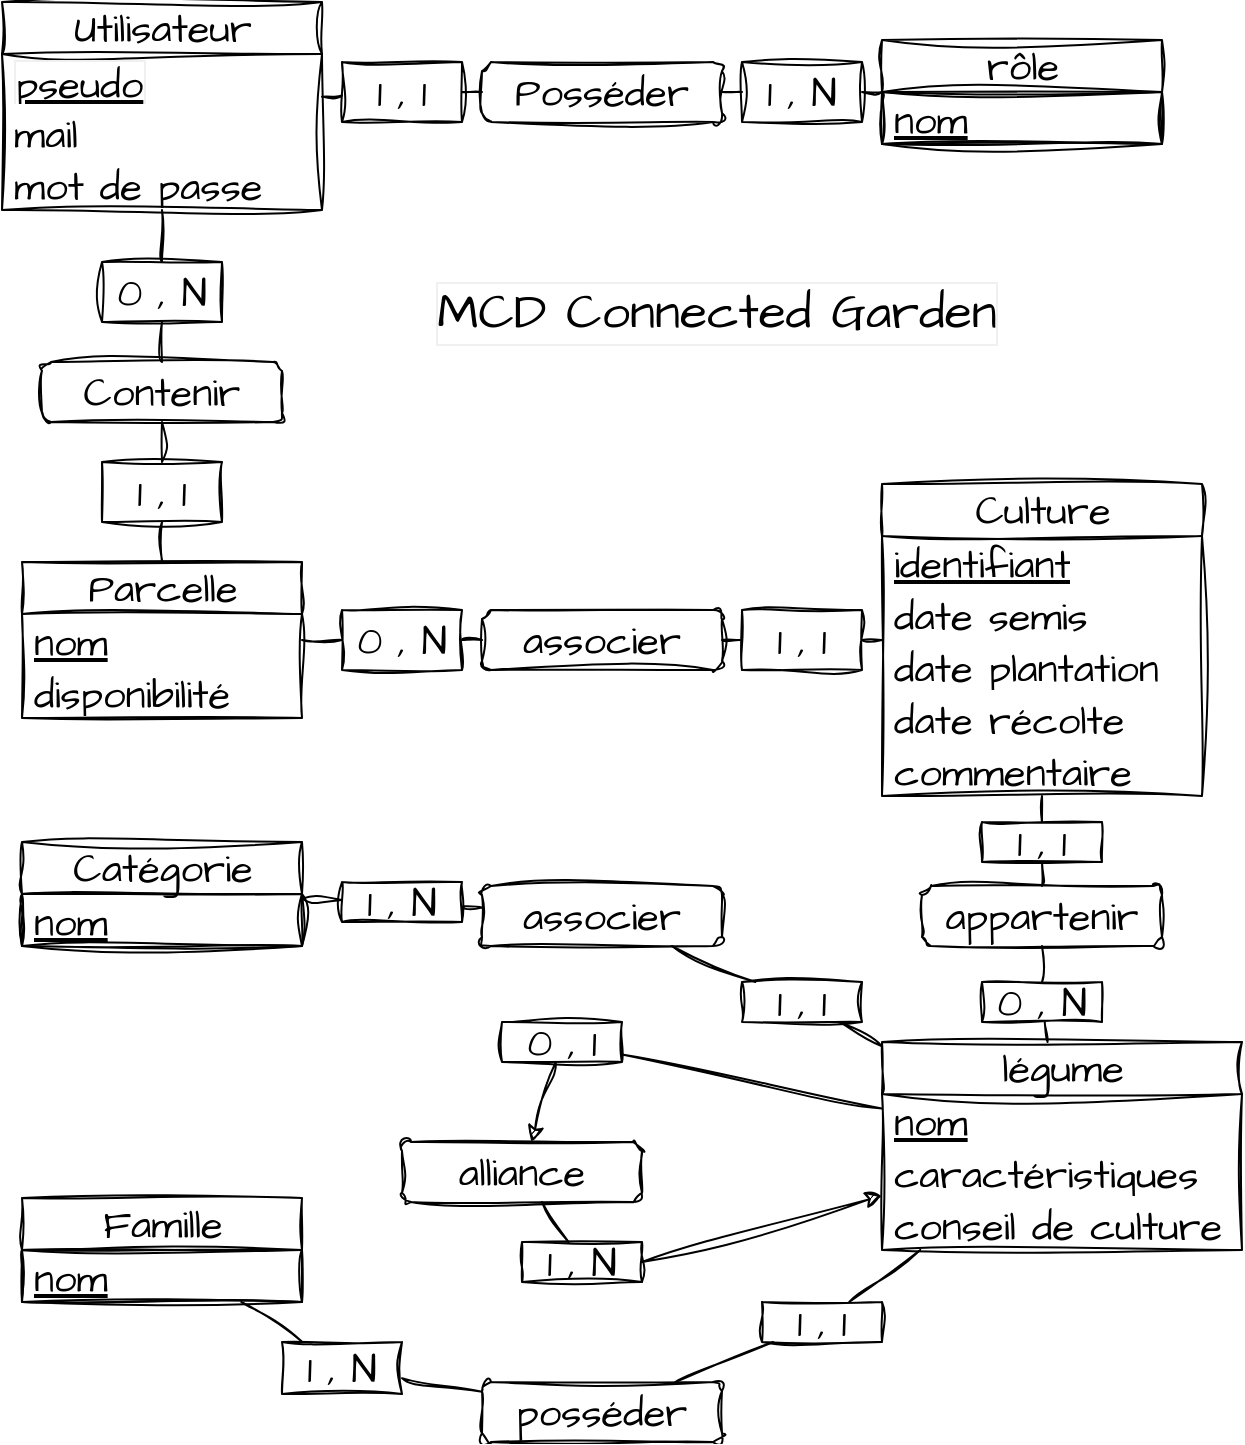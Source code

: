 <mxfile>
    <diagram id="xANOIl3aR0EAdP91JXvN" name="Page-1">
        <mxGraphModel dx="795" dy="272" grid="1" gridSize="10" guides="1" tooltips="1" connect="1" arrows="1" fold="1" page="1" pageScale="1" pageWidth="1169" pageHeight="827" background="#ffffff" math="0" shadow="0">
            <root>
                <mxCell id="0"/>
                <mxCell id="1" parent="0"/>
                <mxCell id="2" value="rôle" style="swimlane;fontStyle=0;childLayout=stackLayout;horizontal=1;startSize=26;fillColor=none;horizontalStack=0;resizeParent=1;resizeParentMax=0;resizeLast=0;collapsible=1;marginBottom=0;html=1;sketch=1;hachureGap=4;jiggle=2;curveFitting=1;fontFamily=Architects Daughter;fontSource=https%3A%2F%2Ffonts.googleapis.com%2Fcss%3Ffamily%3DArchitects%2BDaughter;fontSize=20;strokeColor=#000000;fontColor=#000000;" parent="1" vertex="1">
                    <mxGeometry x="480" y="59" width="140" height="52" as="geometry"/>
                </mxCell>
                <mxCell id="3" value="nom" style="text;strokeColor=#000000;fillColor=none;align=left;verticalAlign=middle;spacingLeft=4;spacingRight=4;overflow=hidden;rotatable=0;points=[[0,0.5],[1,0.5]];portConstraint=eastwest;whiteSpace=wrap;html=1;sketch=1;hachureGap=4;jiggle=2;curveFitting=1;fontFamily=Architects Daughter;fontSource=https%3A%2F%2Ffonts.googleapis.com%2Fcss%3Ffamily%3DArchitects%2BDaughter;fontSize=20;fontStyle=4;fontColor=#000000;" parent="2" vertex="1">
                    <mxGeometry y="26" width="140" height="26" as="geometry"/>
                </mxCell>
                <mxCell id="6" value="Utilisateur" style="swimlane;fontStyle=0;childLayout=stackLayout;horizontal=1;startSize=26;fillColor=none;horizontalStack=0;resizeParent=1;resizeParentMax=0;resizeLast=0;collapsible=1;marginBottom=0;html=1;sketch=1;hachureGap=4;jiggle=2;curveFitting=1;fontFamily=Architects Daughter;fontSource=https%3A%2F%2Ffonts.googleapis.com%2Fcss%3Ffamily%3DArchitects%2BDaughter;fontSize=20;strokeColor=#000000;fontColor=#000000;" parent="1" vertex="1">
                    <mxGeometry x="40" y="40" width="160" height="104" as="geometry"/>
                </mxCell>
                <mxCell id="7" value="pseudo" style="text;strokeColor=none;fillColor=none;align=left;verticalAlign=middle;spacingLeft=4;spacingRight=4;overflow=hidden;rotatable=0;points=[[0,0.5],[1,0.5]];portConstraint=eastwest;whiteSpace=wrap;html=1;sketch=1;hachureGap=4;jiggle=2;curveFitting=1;fontFamily=Architects Daughter;fontSource=https%3A%2F%2Ffonts.googleapis.com%2Fcss%3Ffamily%3DArchitects%2BDaughter;fontSize=20;fontStyle=4;fontColor=#000000;labelBorderColor=#F0F0F0;" parent="6" vertex="1">
                    <mxGeometry y="26" width="160" height="26" as="geometry"/>
                </mxCell>
                <mxCell id="8" value="mail" style="text;strokeColor=none;fillColor=none;align=left;verticalAlign=middle;spacingLeft=4;spacingRight=4;overflow=hidden;rotatable=0;points=[[0,0.5],[1,0.5]];portConstraint=eastwest;whiteSpace=wrap;html=1;sketch=1;hachureGap=4;jiggle=2;curveFitting=1;fontFamily=Architects Daughter;fontSource=https%3A%2F%2Ffonts.googleapis.com%2Fcss%3Ffamily%3DArchitects%2BDaughter;fontSize=20;fontStyle=0;fontColor=#000000;" parent="6" vertex="1">
                    <mxGeometry y="52" width="160" height="26" as="geometry"/>
                </mxCell>
                <mxCell id="9" value="mot de passe" style="text;strokeColor=none;fillColor=none;align=left;verticalAlign=middle;spacingLeft=4;spacingRight=4;overflow=hidden;rotatable=0;points=[[0,0.5],[1,0.5]];portConstraint=eastwest;whiteSpace=wrap;html=1;sketch=1;hachureGap=4;jiggle=2;curveFitting=1;fontFamily=Architects Daughter;fontSource=https%3A%2F%2Ffonts.googleapis.com%2Fcss%3Ffamily%3DArchitects%2BDaughter;fontSize=20;fontStyle=0;fontColor=#000000;" parent="6" vertex="1">
                    <mxGeometry y="78" width="160" height="26" as="geometry"/>
                </mxCell>
                <mxCell id="11" value="" style="endArrow=none;html=1;sketch=1;hachureGap=4;jiggle=2;curveFitting=1;fontFamily=Architects Daughter;fontSource=https%3A%2F%2Ffonts.googleapis.com%2Fcss%3Ffamily%3DArchitects%2BDaughter;fontSize=16;startArrow=none;strokeColor=#000000;fontColor=#000000;" parent="1" source="65" target="6" edge="1">
                    <mxGeometry width="50" height="50" relative="1" as="geometry">
                        <mxPoint x="490" y="270" as="sourcePoint"/>
                        <mxPoint x="540" y="220" as="targetPoint"/>
                    </mxGeometry>
                </mxCell>
                <mxCell id="13" value="" style="endArrow=none;html=1;sketch=1;hachureGap=4;jiggle=2;curveFitting=1;fontFamily=Architects Daughter;fontSource=https%3A%2F%2Ffonts.googleapis.com%2Fcss%3Ffamily%3DArchitects%2BDaughter;fontSize=16;startArrow=none;strokeColor=#000000;fontColor=#000000;" parent="1" source="63" target="12" edge="1">
                    <mxGeometry width="50" height="50" relative="1" as="geometry">
                        <mxPoint x="180" y="72.276" as="sourcePoint"/>
                        <mxPoint x="330" y="85.724" as="targetPoint"/>
                    </mxGeometry>
                </mxCell>
                <mxCell id="12" value="Posséder" style="rounded=1;whiteSpace=wrap;html=1;sketch=1;hachureGap=4;jiggle=2;curveFitting=1;fontFamily=Architects Daughter;fontSource=https%3A%2F%2Ffonts.googleapis.com%2Fcss%3Ffamily%3DArchitects%2BDaughter;fontSize=20;fillColor=none;strokeColor=#000000;fontColor=#000000;" parent="1" vertex="1">
                    <mxGeometry x="280" y="70" width="120" height="30" as="geometry"/>
                </mxCell>
                <mxCell id="14" value="Parcelle" style="swimlane;fontStyle=0;childLayout=stackLayout;horizontal=1;startSize=26;fillColor=none;horizontalStack=0;resizeParent=1;resizeParentMax=0;resizeLast=0;collapsible=1;marginBottom=0;html=1;sketch=1;hachureGap=4;jiggle=2;curveFitting=1;fontFamily=Architects Daughter;fontSource=https%3A%2F%2Ffonts.googleapis.com%2Fcss%3Ffamily%3DArchitects%2BDaughter;fontSize=20;strokeColor=#000000;fontColor=#000000;" parent="1" vertex="1">
                    <mxGeometry x="50" y="320" width="140" height="78" as="geometry"/>
                </mxCell>
                <mxCell id="15" value="nom" style="text;strokeColor=none;fillColor=none;align=left;verticalAlign=middle;spacingLeft=4;spacingRight=4;overflow=hidden;rotatable=0;points=[[0,0.5],[1,0.5]];portConstraint=eastwest;whiteSpace=wrap;html=1;sketch=1;hachureGap=4;jiggle=2;curveFitting=1;fontFamily=Architects Daughter;fontSource=https%3A%2F%2Ffonts.googleapis.com%2Fcss%3Ffamily%3DArchitects%2BDaughter;fontSize=20;fontStyle=4;fontColor=#000000;" parent="14" vertex="1">
                    <mxGeometry y="26" width="140" height="26" as="geometry"/>
                </mxCell>
                <mxCell id="16" value="disponibilité" style="text;strokeColor=none;fillColor=none;align=left;verticalAlign=middle;spacingLeft=4;spacingRight=4;overflow=hidden;rotatable=0;points=[[0,0.5],[1,0.5]];portConstraint=eastwest;whiteSpace=wrap;html=1;sketch=1;hachureGap=4;jiggle=2;curveFitting=1;fontFamily=Architects Daughter;fontSource=https%3A%2F%2Ffonts.googleapis.com%2Fcss%3Ffamily%3DArchitects%2BDaughter;fontSize=20;fontStyle=0;fontColor=#000000;" parent="14" vertex="1">
                    <mxGeometry y="52" width="140" height="26" as="geometry"/>
                </mxCell>
                <mxCell id="19" value="" style="endArrow=none;html=1;sketch=1;hachureGap=4;jiggle=2;curveFitting=1;fontFamily=Architects Daughter;fontSource=https%3A%2F%2Ffonts.googleapis.com%2Fcss%3Ffamily%3DArchitects%2BDaughter;fontSize=16;startArrow=none;strokeColor=#000000;fontColor=#000000;" parent="1" source="67" target="6" edge="1">
                    <mxGeometry width="50" height="50" relative="1" as="geometry">
                        <mxPoint x="250" y="77.895" as="sourcePoint"/>
                        <mxPoint x="190" y="79.789" as="targetPoint"/>
                    </mxGeometry>
                </mxCell>
                <mxCell id="20" value="" style="endArrow=none;html=1;sketch=1;hachureGap=4;jiggle=2;curveFitting=1;fontFamily=Architects Daughter;fontSource=https%3A%2F%2Ffonts.googleapis.com%2Fcss%3Ffamily%3DArchitects%2BDaughter;fontSize=16;startArrow=none;strokeColor=#000000;fontColor=#000000;" parent="1" source="69" target="18" edge="1">
                    <mxGeometry width="50" height="50" relative="1" as="geometry">
                        <mxPoint x="110" y="270" as="sourcePoint"/>
                        <mxPoint x="110" y="124" as="targetPoint"/>
                    </mxGeometry>
                </mxCell>
                <mxCell id="18" value="Contenir" style="rounded=1;whiteSpace=wrap;html=1;sketch=1;hachureGap=4;jiggle=2;curveFitting=1;fontFamily=Architects Daughter;fontSource=https%3A%2F%2Ffonts.googleapis.com%2Fcss%3Ffamily%3DArchitects%2BDaughter;fontSize=20;fillColor=none;strokeColor=#000000;fontColor=#000000;" parent="1" vertex="1">
                    <mxGeometry x="60" y="220" width="120" height="30" as="geometry"/>
                </mxCell>
                <mxCell id="21" value="Culture" style="swimlane;fontStyle=0;childLayout=stackLayout;horizontal=1;startSize=26;fillColor=none;horizontalStack=0;resizeParent=1;resizeParentMax=0;resizeLast=0;collapsible=1;marginBottom=0;html=1;sketch=1;hachureGap=4;jiggle=2;curveFitting=1;fontFamily=Architects Daughter;fontSource=https%3A%2F%2Ffonts.googleapis.com%2Fcss%3Ffamily%3DArchitects%2BDaughter;fontSize=20;strokeColor=#000000;fontColor=#000000;" parent="1" vertex="1">
                    <mxGeometry x="480" y="281" width="160" height="156" as="geometry"/>
                </mxCell>
                <mxCell id="22" value="identifiant" style="text;strokeColor=none;fillColor=none;align=left;verticalAlign=middle;spacingLeft=4;spacingRight=4;overflow=hidden;rotatable=0;points=[[0,0.5],[1,0.5]];portConstraint=eastwest;whiteSpace=wrap;html=1;sketch=1;hachureGap=4;jiggle=2;curveFitting=1;fontFamily=Architects Daughter;fontSource=https%3A%2F%2Ffonts.googleapis.com%2Fcss%3Ffamily%3DArchitects%2BDaughter;fontSize=20;fontStyle=4;fontColor=#000000;" parent="21" vertex="1">
                    <mxGeometry y="26" width="160" height="26" as="geometry"/>
                </mxCell>
                <mxCell id="23" value="date semis" style="text;strokeColor=none;fillColor=none;align=left;verticalAlign=middle;spacingLeft=4;spacingRight=4;overflow=hidden;rotatable=0;points=[[0,0.5],[1,0.5]];portConstraint=eastwest;whiteSpace=wrap;html=1;sketch=1;hachureGap=4;jiggle=2;curveFitting=1;fontFamily=Architects Daughter;fontSource=https%3A%2F%2Ffonts.googleapis.com%2Fcss%3Ffamily%3DArchitects%2BDaughter;fontSize=20;fontStyle=0;fontColor=#000000;" parent="21" vertex="1">
                    <mxGeometry y="52" width="160" height="26" as="geometry"/>
                </mxCell>
                <mxCell id="24" value="date plantation" style="text;strokeColor=none;fillColor=none;align=left;verticalAlign=middle;spacingLeft=4;spacingRight=4;overflow=hidden;rotatable=0;points=[[0,0.5],[1,0.5]];portConstraint=eastwest;whiteSpace=wrap;html=1;sketch=1;hachureGap=4;jiggle=2;curveFitting=1;fontFamily=Architects Daughter;fontSource=https%3A%2F%2Ffonts.googleapis.com%2Fcss%3Ffamily%3DArchitects%2BDaughter;fontSize=20;fontStyle=0;fontColor=#000000;" parent="21" vertex="1">
                    <mxGeometry y="78" width="160" height="26" as="geometry"/>
                </mxCell>
                <mxCell id="25" value="date récolte" style="text;strokeColor=none;fillColor=none;align=left;verticalAlign=middle;spacingLeft=4;spacingRight=4;overflow=hidden;rotatable=0;points=[[0,0.5],[1,0.5]];portConstraint=eastwest;whiteSpace=wrap;html=1;sketch=1;hachureGap=4;jiggle=2;curveFitting=1;fontFamily=Architects Daughter;fontSource=https%3A%2F%2Ffonts.googleapis.com%2Fcss%3Ffamily%3DArchitects%2BDaughter;fontSize=20;fontStyle=0;fontColor=#000000;" parent="21" vertex="1">
                    <mxGeometry y="104" width="160" height="26" as="geometry"/>
                </mxCell>
                <mxCell id="26" value="commentaire" style="text;strokeColor=none;fillColor=none;align=left;verticalAlign=middle;spacingLeft=4;spacingRight=4;overflow=hidden;rotatable=0;points=[[0,0.5],[1,0.5]];portConstraint=eastwest;whiteSpace=wrap;html=1;sketch=1;hachureGap=4;jiggle=2;curveFitting=1;fontFamily=Architects Daughter;fontSource=https%3A%2F%2Ffonts.googleapis.com%2Fcss%3Ffamily%3DArchitects%2BDaughter;fontSize=20;fontStyle=0;fontColor=#000000;" parent="21" vertex="1">
                    <mxGeometry y="130" width="160" height="26" as="geometry"/>
                </mxCell>
                <mxCell id="29" value="" style="endArrow=none;html=1;sketch=1;hachureGap=4;jiggle=2;curveFitting=1;fontFamily=Architects Daughter;fontSource=https%3A%2F%2Ffonts.googleapis.com%2Fcss%3Ffamily%3DArchitects%2BDaughter;fontSize=16;startArrow=none;strokeColor=#000000;fontColor=#000000;" parent="1" source="73" target="21" edge="1">
                    <mxGeometry width="50" height="50" relative="1" as="geometry">
                        <mxPoint x="380" y="270" as="sourcePoint"/>
                        <mxPoint x="430" y="220" as="targetPoint"/>
                    </mxGeometry>
                </mxCell>
                <mxCell id="30" value="" style="endArrow=none;html=1;sketch=1;hachureGap=4;jiggle=2;curveFitting=1;fontFamily=Architects Daughter;fontSource=https%3A%2F%2Ffonts.googleapis.com%2Fcss%3Ffamily%3DArchitects%2BDaughter;fontSize=16;startArrow=none;strokeColor=#000000;fontColor=#000000;" parent="1" source="71" target="27" edge="1">
                    <mxGeometry width="50" height="50" relative="1" as="geometry">
                        <mxPoint x="190" y="360.432" as="sourcePoint"/>
                        <mxPoint x="480" y="366.364" as="targetPoint"/>
                    </mxGeometry>
                </mxCell>
                <mxCell id="27" value="associer" style="rounded=1;whiteSpace=wrap;html=1;sketch=1;hachureGap=4;jiggle=2;curveFitting=1;fontFamily=Architects Daughter;fontSource=https%3A%2F%2Ffonts.googleapis.com%2Fcss%3Ffamily%3DArchitects%2BDaughter;fontSize=20;fillColor=none;strokeColor=#000000;fontColor=#000000;" parent="1" vertex="1">
                    <mxGeometry x="280" y="344" width="120" height="30" as="geometry"/>
                </mxCell>
                <mxCell id="31" value="légume" style="swimlane;fontStyle=0;childLayout=stackLayout;horizontal=1;startSize=26;fillColor=none;horizontalStack=0;resizeParent=1;resizeParentMax=0;resizeLast=0;collapsible=1;marginBottom=0;html=1;sketch=1;hachureGap=4;jiggle=2;curveFitting=1;fontFamily=Architects Daughter;fontSource=https%3A%2F%2Ffonts.googleapis.com%2Fcss%3Ffamily%3DArchitects%2BDaughter;fontSize=20;strokeColor=#000000;fontColor=#000000;" parent="1" vertex="1">
                    <mxGeometry x="480" y="560" width="180" height="104" as="geometry"/>
                </mxCell>
                <mxCell id="32" value="nom" style="text;strokeColor=none;fillColor=none;align=left;verticalAlign=middle;spacingLeft=4;spacingRight=4;overflow=hidden;rotatable=0;points=[[0,0.5],[1,0.5]];portConstraint=eastwest;whiteSpace=wrap;html=1;sketch=1;hachureGap=4;jiggle=2;curveFitting=1;fontFamily=Architects Daughter;fontSource=https%3A%2F%2Ffonts.googleapis.com%2Fcss%3Ffamily%3DArchitects%2BDaughter;fontSize=20;fontStyle=4;fontColor=#000000;" parent="31" vertex="1">
                    <mxGeometry y="26" width="180" height="26" as="geometry"/>
                </mxCell>
                <mxCell id="33" value="caractéristiques" style="text;strokeColor=none;fillColor=none;align=left;verticalAlign=middle;spacingLeft=4;spacingRight=4;overflow=hidden;rotatable=0;points=[[0,0.5],[1,0.5]];portConstraint=eastwest;whiteSpace=wrap;html=1;sketch=1;hachureGap=4;jiggle=2;curveFitting=1;fontFamily=Architects Daughter;fontSource=https%3A%2F%2Ffonts.googleapis.com%2Fcss%3Ffamily%3DArchitects%2BDaughter;fontSize=20;fontStyle=0;fontColor=#000000;" parent="31" vertex="1">
                    <mxGeometry y="52" width="180" height="26" as="geometry"/>
                </mxCell>
                <mxCell id="36" value="conseil de culture" style="text;strokeColor=none;fillColor=none;align=left;verticalAlign=middle;spacingLeft=4;spacingRight=4;overflow=hidden;rotatable=0;points=[[0,0.5],[1,0.5]];portConstraint=eastwest;whiteSpace=wrap;html=1;sketch=1;hachureGap=4;jiggle=2;curveFitting=1;fontFamily=Architects Daughter;fontSource=https%3A%2F%2Ffonts.googleapis.com%2Fcss%3Ffamily%3DArchitects%2BDaughter;fontSize=20;fontStyle=0;fontColor=#000000;" parent="31" vertex="1">
                    <mxGeometry y="78" width="180" height="26" as="geometry"/>
                </mxCell>
                <mxCell id="37" value="Catégorie" style="swimlane;fontStyle=0;childLayout=stackLayout;horizontal=1;startSize=26;fillColor=none;horizontalStack=0;resizeParent=1;resizeParentMax=0;resizeLast=0;collapsible=1;marginBottom=0;html=1;sketch=1;hachureGap=4;jiggle=2;curveFitting=1;fontFamily=Architects Daughter;fontSource=https%3A%2F%2Ffonts.googleapis.com%2Fcss%3Ffamily%3DArchitects%2BDaughter;fontSize=20;strokeColor=#000000;fontColor=#000000;" parent="1" vertex="1">
                    <mxGeometry x="50" y="460" width="140" height="52" as="geometry"/>
                </mxCell>
                <mxCell id="38" value="nom" style="text;strokeColor=#000000;fillColor=none;align=left;verticalAlign=middle;spacingLeft=4;spacingRight=4;overflow=hidden;rotatable=0;points=[[0,0.5],[1,0.5]];portConstraint=eastwest;whiteSpace=wrap;html=1;sketch=1;hachureGap=4;jiggle=2;curveFitting=1;fontFamily=Architects Daughter;fontSource=https%3A%2F%2Ffonts.googleapis.com%2Fcss%3Ffamily%3DArchitects%2BDaughter;fontSize=20;fontStyle=4;fontColor=#000000;" parent="37" vertex="1">
                    <mxGeometry y="26" width="140" height="26" as="geometry"/>
                </mxCell>
                <mxCell id="43" value="" style="endArrow=none;html=1;sketch=1;hachureGap=4;jiggle=2;curveFitting=1;fontFamily=Architects Daughter;fontSource=https%3A%2F%2Ffonts.googleapis.com%2Fcss%3Ffamily%3DArchitects%2BDaughter;fontSize=16;startArrow=none;strokeColor=#000000;fontColor=#000000;" parent="1" source="75" target="21" edge="1">
                    <mxGeometry width="50" height="50" relative="1" as="geometry">
                        <mxPoint x="420" y="510" as="sourcePoint"/>
                        <mxPoint x="470" y="460" as="targetPoint"/>
                    </mxGeometry>
                </mxCell>
                <mxCell id="44" value="" style="endArrow=none;html=1;sketch=1;hachureGap=4;jiggle=2;curveFitting=1;fontFamily=Architects Daughter;fontSource=https%3A%2F%2Ffonts.googleapis.com%2Fcss%3Ffamily%3DArchitects%2BDaughter;fontSize=16;startArrow=none;strokeColor=#000000;fontColor=#000000;" parent="1" source="83" target="31" edge="1">
                    <mxGeometry width="50" height="50" relative="1" as="geometry">
                        <mxPoint x="420" y="510" as="sourcePoint"/>
                        <mxPoint x="470" y="460" as="targetPoint"/>
                    </mxGeometry>
                </mxCell>
                <mxCell id="49" value="" style="endArrow=none;html=1;sketch=1;hachureGap=4;jiggle=2;curveFitting=1;fontFamily=Architects Daughter;fontSource=https%3A%2F%2Ffonts.googleapis.com%2Fcss%3Ffamily%3DArchitects%2BDaughter;fontSize=16;startArrow=none;strokeColor=#000000;fontColor=#000000;" parent="1" source="77" target="48" edge="1">
                    <mxGeometry width="50" height="50" relative="1" as="geometry">
                        <mxPoint x="560" y="560" as="sourcePoint"/>
                        <mxPoint x="560" y="437" as="targetPoint"/>
                    </mxGeometry>
                </mxCell>
                <mxCell id="48" value="appartenir" style="rounded=1;whiteSpace=wrap;html=1;sketch=1;hachureGap=4;jiggle=2;curveFitting=1;fontFamily=Architects Daughter;fontSource=https%3A%2F%2Ffonts.googleapis.com%2Fcss%3Ffamily%3DArchitects%2BDaughter;fontSize=20;fillColor=none;strokeColor=#000000;fontColor=#000000;" parent="1" vertex="1">
                    <mxGeometry x="500" y="482" width="120" height="30" as="geometry"/>
                </mxCell>
                <mxCell id="51" value="" style="endArrow=none;html=1;sketch=1;hachureGap=4;jiggle=2;curveFitting=1;fontFamily=Architects Daughter;fontSource=https%3A%2F%2Ffonts.googleapis.com%2Fcss%3Ffamily%3DArchitects%2BDaughter;fontSize=16;startArrow=none;strokeColor=#000000;fontColor=#000000;" parent="1" source="79" target="50" edge="1">
                    <mxGeometry width="50" height="50" relative="1" as="geometry">
                        <mxPoint x="190" y="510.182" as="sourcePoint"/>
                        <mxPoint x="480" y="610.364" as="targetPoint"/>
                    </mxGeometry>
                </mxCell>
                <mxCell id="50" value="associer" style="rounded=1;whiteSpace=wrap;html=1;sketch=1;hachureGap=4;jiggle=2;curveFitting=1;fontFamily=Architects Daughter;fontSource=https%3A%2F%2Ffonts.googleapis.com%2Fcss%3Ffamily%3DArchitects%2BDaughter;fontSize=20;fillColor=none;strokeColor=#000000;fontColor=#000000;" parent="1" vertex="1">
                    <mxGeometry x="280" y="482" width="120" height="30" as="geometry"/>
                </mxCell>
                <mxCell id="52" value="alliance" style="rounded=1;whiteSpace=wrap;html=1;sketch=1;hachureGap=4;jiggle=2;curveFitting=1;fontFamily=Architects Daughter;fontSource=https%3A%2F%2Ffonts.googleapis.com%2Fcss%3Ffamily%3DArchitects%2BDaughter;fontSize=20;fillColor=none;strokeColor=#000000;fontColor=#000000;" parent="1" vertex="1">
                    <mxGeometry x="240" y="610" width="120" height="30" as="geometry"/>
                </mxCell>
                <mxCell id="54" value="Famille" style="swimlane;fontStyle=0;childLayout=stackLayout;horizontal=1;startSize=26;fillColor=none;horizontalStack=0;resizeParent=1;resizeParentMax=0;resizeLast=0;collapsible=1;marginBottom=0;html=1;sketch=1;hachureGap=4;jiggle=2;curveFitting=1;fontFamily=Architects Daughter;fontSource=https%3A%2F%2Ffonts.googleapis.com%2Fcss%3Ffamily%3DArchitects%2BDaughter;fontSize=20;strokeColor=#000000;fontColor=#000000;" parent="1" vertex="1">
                    <mxGeometry x="50" y="638" width="140" height="52" as="geometry"/>
                </mxCell>
                <mxCell id="55" value="nom" style="text;strokeColor=#000000;fillColor=none;align=left;verticalAlign=middle;spacingLeft=4;spacingRight=4;overflow=hidden;rotatable=0;points=[[0,0.5],[1,0.5]];portConstraint=eastwest;whiteSpace=wrap;html=1;sketch=1;hachureGap=4;jiggle=2;curveFitting=1;fontFamily=Architects Daughter;fontSource=https%3A%2F%2Ffonts.googleapis.com%2Fcss%3Ffamily%3DArchitects%2BDaughter;fontSize=20;fontStyle=4;fontColor=#000000;" parent="54" vertex="1">
                    <mxGeometry y="26" width="140" height="26" as="geometry"/>
                </mxCell>
                <mxCell id="57" value="" style="endArrow=none;html=1;sketch=1;hachureGap=4;jiggle=2;curveFitting=1;fontFamily=Architects Daughter;fontSource=https%3A%2F%2Ffonts.googleapis.com%2Fcss%3Ffamily%3DArchitects%2BDaughter;fontSize=16;startArrow=none;strokeColor=#000000;fontColor=#000000;" parent="1" source="85" target="31" edge="1">
                    <mxGeometry width="50" height="50" relative="1" as="geometry">
                        <mxPoint x="400" y="639.13" as="sourcePoint"/>
                        <mxPoint x="490" y="643.826" as="targetPoint"/>
                    </mxGeometry>
                </mxCell>
                <mxCell id="58" value="" style="endArrow=none;html=1;sketch=1;hachureGap=4;jiggle=2;curveFitting=1;fontFamily=Architects Daughter;fontSource=https%3A%2F%2Ffonts.googleapis.com%2Fcss%3Ffamily%3DArchitects%2BDaughter;fontSize=16;startArrow=none;strokeColor=#000000;fontColor=#000000;" parent="1" source="81" target="56" edge="1">
                    <mxGeometry width="50" height="50" relative="1" as="geometry">
                        <mxPoint x="190" y="745.636" as="sourcePoint"/>
                        <mxPoint x="480" y="661.273" as="targetPoint"/>
                    </mxGeometry>
                </mxCell>
                <mxCell id="56" value="posséder" style="rounded=1;whiteSpace=wrap;html=1;sketch=1;hachureGap=4;jiggle=2;curveFitting=1;fontFamily=Architects Daughter;fontSource=https%3A%2F%2Ffonts.googleapis.com%2Fcss%3Ffamily%3DArchitects%2BDaughter;fontSize=20;fillColor=none;strokeColor=#000000;fontColor=#000000;" parent="1" vertex="1">
                    <mxGeometry x="280" y="730" width="120" height="30" as="geometry"/>
                </mxCell>
                <mxCell id="64" value="" style="endArrow=none;html=1;sketch=1;hachureGap=4;jiggle=2;curveFitting=1;fontFamily=Architects Daughter;fontSource=https%3A%2F%2Ffonts.googleapis.com%2Fcss%3Ffamily%3DArchitects%2BDaughter;fontSize=16;strokeColor=#000000;fontColor=#000000;" parent="1" source="2" target="63" edge="1">
                    <mxGeometry width="50" height="50" relative="1" as="geometry">
                        <mxPoint x="480" y="85" as="sourcePoint"/>
                        <mxPoint x="400" y="85" as="targetPoint"/>
                    </mxGeometry>
                </mxCell>
                <mxCell id="63" value="1 , N" style="text;html=1;strokeColor=#000000;fillColor=none;align=center;verticalAlign=middle;whiteSpace=wrap;rounded=0;sketch=1;hachureGap=4;jiggle=2;curveFitting=1;fontFamily=Architects Daughter;fontSource=https%3A%2F%2Ffonts.googleapis.com%2Fcss%3Ffamily%3DArchitects%2BDaughter;fontSize=20;fontColor=#000000;" parent="1" vertex="1">
                    <mxGeometry x="410" y="70" width="60" height="30" as="geometry"/>
                </mxCell>
                <mxCell id="66" value="" style="endArrow=none;html=1;sketch=1;hachureGap=4;jiggle=2;curveFitting=1;fontFamily=Architects Daughter;fontSource=https%3A%2F%2Ffonts.googleapis.com%2Fcss%3Ffamily%3DArchitects%2BDaughter;fontSize=16;startArrow=none;strokeColor=#000000;fontColor=#000000;" parent="1" source="12" target="65" edge="1">
                    <mxGeometry width="50" height="50" relative="1" as="geometry">
                        <mxPoint x="280" y="86.909" as="sourcePoint"/>
                        <mxPoint x="200" y="89.455" as="targetPoint"/>
                    </mxGeometry>
                </mxCell>
                <mxCell id="65" value="1 , 1" style="text;html=1;strokeColor=#000000;fillColor=none;align=center;verticalAlign=middle;whiteSpace=wrap;rounded=0;sketch=1;hachureGap=4;jiggle=2;curveFitting=1;fontFamily=Architects Daughter;fontSource=https%3A%2F%2Ffonts.googleapis.com%2Fcss%3Ffamily%3DArchitects%2BDaughter;fontSize=20;fontColor=#000000;" parent="1" vertex="1">
                    <mxGeometry x="210" y="70" width="60" height="30" as="geometry"/>
                </mxCell>
                <mxCell id="68" value="" style="endArrow=none;html=1;sketch=1;hachureGap=4;jiggle=2;curveFitting=1;fontFamily=Architects Daughter;fontSource=https%3A%2F%2Ffonts.googleapis.com%2Fcss%3Ffamily%3DArchitects%2BDaughter;fontSize=16;startArrow=none;strokeColor=#000000;fontColor=#000000;" parent="1" source="18" target="67" edge="1">
                    <mxGeometry width="50" height="50" relative="1" as="geometry">
                        <mxPoint x="120" y="220" as="sourcePoint"/>
                        <mxPoint x="120" y="144" as="targetPoint"/>
                    </mxGeometry>
                </mxCell>
                <mxCell id="67" value="0 , N" style="text;html=1;strokeColor=#000000;fillColor=none;align=center;verticalAlign=middle;whiteSpace=wrap;rounded=0;sketch=1;hachureGap=4;jiggle=2;curveFitting=1;fontFamily=Architects Daughter;fontSource=https%3A%2F%2Ffonts.googleapis.com%2Fcss%3Ffamily%3DArchitects%2BDaughter;fontSize=20;fontColor=#000000;" parent="1" vertex="1">
                    <mxGeometry x="90" y="170" width="60" height="30" as="geometry"/>
                </mxCell>
                <mxCell id="70" value="" style="endArrow=none;html=1;sketch=1;hachureGap=4;jiggle=2;curveFitting=1;fontFamily=Architects Daughter;fontSource=https%3A%2F%2Ffonts.googleapis.com%2Fcss%3Ffamily%3DArchitects%2BDaughter;fontSize=16;startArrow=none;strokeColor=#000000;fontColor=#000000;" parent="1" source="14" target="69" edge="1">
                    <mxGeometry width="50" height="50" relative="1" as="geometry">
                        <mxPoint x="120" y="320" as="sourcePoint"/>
                        <mxPoint x="120" y="250" as="targetPoint"/>
                    </mxGeometry>
                </mxCell>
                <mxCell id="69" value="1 , 1" style="text;html=1;strokeColor=#000000;fillColor=none;align=center;verticalAlign=middle;whiteSpace=wrap;rounded=0;sketch=1;hachureGap=4;jiggle=2;curveFitting=1;fontFamily=Architects Daughter;fontSource=https%3A%2F%2Ffonts.googleapis.com%2Fcss%3Ffamily%3DArchitects%2BDaughter;fontSize=20;fontColor=#000000;" parent="1" vertex="1">
                    <mxGeometry x="90" y="270" width="60" height="30" as="geometry"/>
                </mxCell>
                <mxCell id="72" value="" style="endArrow=none;html=1;sketch=1;hachureGap=4;jiggle=2;curveFitting=1;fontFamily=Architects Daughter;fontSource=https%3A%2F%2Ffonts.googleapis.com%2Fcss%3Ffamily%3DArchitects%2BDaughter;fontSize=16;strokeColor=#000000;fontColor=#000000;" parent="1" source="14" target="71" edge="1">
                    <mxGeometry width="50" height="50" relative="1" as="geometry">
                        <mxPoint x="190" y="359" as="sourcePoint"/>
                        <mxPoint x="280" y="359" as="targetPoint"/>
                    </mxGeometry>
                </mxCell>
                <mxCell id="71" value="0 , N" style="text;html=1;strokeColor=#000000;fillColor=none;align=center;verticalAlign=middle;whiteSpace=wrap;rounded=0;sketch=1;hachureGap=4;jiggle=2;curveFitting=1;fontFamily=Architects Daughter;fontSource=https%3A%2F%2Ffonts.googleapis.com%2Fcss%3Ffamily%3DArchitects%2BDaughter;fontSize=20;fontColor=#000000;" parent="1" vertex="1">
                    <mxGeometry x="210" y="344" width="60" height="30" as="geometry"/>
                </mxCell>
                <mxCell id="74" value="" style="endArrow=none;html=1;sketch=1;hachureGap=4;jiggle=2;curveFitting=1;fontFamily=Architects Daughter;fontSource=https%3A%2F%2Ffonts.googleapis.com%2Fcss%3Ffamily%3DArchitects%2BDaughter;fontSize=16;startArrow=none;strokeColor=#000000;fontColor=#000000;" parent="1" source="27" target="73" edge="1">
                    <mxGeometry width="50" height="50" relative="1" as="geometry">
                        <mxPoint x="400" y="359" as="sourcePoint"/>
                        <mxPoint x="480" y="359" as="targetPoint"/>
                    </mxGeometry>
                </mxCell>
                <mxCell id="73" value="1 , 1" style="text;html=1;strokeColor=#000000;fillColor=none;align=center;verticalAlign=middle;whiteSpace=wrap;rounded=0;sketch=1;hachureGap=4;jiggle=2;curveFitting=1;fontFamily=Architects Daughter;fontSource=https%3A%2F%2Ffonts.googleapis.com%2Fcss%3Ffamily%3DArchitects%2BDaughter;fontSize=20;fontColor=#000000;" parent="1" vertex="1">
                    <mxGeometry x="410" y="344" width="60" height="30" as="geometry"/>
                </mxCell>
                <mxCell id="76" value="" style="endArrow=none;html=1;sketch=1;hachureGap=4;jiggle=2;curveFitting=1;fontFamily=Architects Daughter;fontSource=https%3A%2F%2Ffonts.googleapis.com%2Fcss%3Ffamily%3DArchitects%2BDaughter;fontSize=16;startArrow=none;strokeColor=#000000;fontColor=#000000;" parent="1" source="48" target="75" edge="1">
                    <mxGeometry width="50" height="50" relative="1" as="geometry">
                        <mxPoint x="560" y="482" as="sourcePoint"/>
                        <mxPoint x="560" y="437" as="targetPoint"/>
                    </mxGeometry>
                </mxCell>
                <mxCell id="75" value="1 , 1" style="text;html=1;strokeColor=#000000;fillColor=none;align=center;verticalAlign=middle;whiteSpace=wrap;rounded=0;sketch=1;hachureGap=4;jiggle=2;curveFitting=1;fontFamily=Architects Daughter;fontSource=https%3A%2F%2Ffonts.googleapis.com%2Fcss%3Ffamily%3DArchitects%2BDaughter;fontSize=20;fontColor=#000000;" parent="1" vertex="1">
                    <mxGeometry x="530" y="450" width="60" height="20" as="geometry"/>
                </mxCell>
                <mxCell id="78" value="" style="endArrow=none;html=1;sketch=1;hachureGap=4;jiggle=2;curveFitting=1;fontFamily=Architects Daughter;fontSource=https%3A%2F%2Ffonts.googleapis.com%2Fcss%3Ffamily%3DArchitects%2BDaughter;fontSize=16;strokeColor=#000000;fontColor=#000000;" parent="1" source="31" target="77" edge="1">
                    <mxGeometry width="50" height="50" relative="1" as="geometry">
                        <mxPoint x="560" y="560" as="sourcePoint"/>
                        <mxPoint x="560" y="512" as="targetPoint"/>
                    </mxGeometry>
                </mxCell>
                <mxCell id="77" value="0 , N" style="text;html=1;strokeColor=#000000;fillColor=none;align=center;verticalAlign=middle;whiteSpace=wrap;rounded=0;sketch=1;hachureGap=4;jiggle=2;curveFitting=1;fontFamily=Architects Daughter;fontSource=https%3A%2F%2Ffonts.googleapis.com%2Fcss%3Ffamily%3DArchitects%2BDaughter;fontSize=20;fontColor=#000000;" parent="1" vertex="1">
                    <mxGeometry x="530" y="530" width="60" height="20" as="geometry"/>
                </mxCell>
                <mxCell id="80" value="" style="endArrow=none;html=1;sketch=1;hachureGap=4;jiggle=2;curveFitting=1;fontFamily=Architects Daughter;fontSource=https%3A%2F%2Ffonts.googleapis.com%2Fcss%3Ffamily%3DArchitects%2BDaughter;fontSize=16;strokeColor=#000000;fontColor=#000000;" parent="1" source="37" target="79" edge="1">
                    <mxGeometry width="50" height="50" relative="1" as="geometry">
                        <mxPoint x="190" y="489.5" as="sourcePoint"/>
                        <mxPoint x="280" y="494" as="targetPoint"/>
                    </mxGeometry>
                </mxCell>
                <mxCell id="79" value="1 , N" style="text;html=1;strokeColor=#000000;fillColor=none;align=center;verticalAlign=middle;whiteSpace=wrap;rounded=0;sketch=1;hachureGap=4;jiggle=2;curveFitting=1;fontFamily=Architects Daughter;fontSource=https%3A%2F%2Ffonts.googleapis.com%2Fcss%3Ffamily%3DArchitects%2BDaughter;fontSize=20;fontColor=#000000;" parent="1" vertex="1">
                    <mxGeometry x="210" y="480" width="60" height="20" as="geometry"/>
                </mxCell>
                <mxCell id="82" value="" style="endArrow=none;html=1;sketch=1;hachureGap=4;jiggle=2;curveFitting=1;fontFamily=Architects Daughter;fontSource=https%3A%2F%2Ffonts.googleapis.com%2Fcss%3Ffamily%3DArchitects%2BDaughter;fontSize=16;startArrow=none;strokeColor=#000000;fontColor=#000000;" parent="1" source="54" target="81" edge="1">
                    <mxGeometry width="50" height="50" relative="1" as="geometry">
                        <mxPoint x="190" y="759.318" as="sourcePoint"/>
                        <mxPoint x="280" y="750.727" as="targetPoint"/>
                    </mxGeometry>
                </mxCell>
                <mxCell id="81" value="1 , N" style="text;html=1;strokeColor=#000000;fillColor=none;align=center;verticalAlign=middle;whiteSpace=wrap;rounded=0;sketch=1;hachureGap=4;jiggle=2;curveFitting=1;fontFamily=Architects Daughter;fontSource=https%3A%2F%2Ffonts.googleapis.com%2Fcss%3Ffamily%3DArchitects%2BDaughter;fontSize=20;fontColor=#000000;" parent="1" vertex="1">
                    <mxGeometry x="180" y="710" width="60" height="26" as="geometry"/>
                </mxCell>
                <mxCell id="84" value="" style="endArrow=none;html=1;sketch=1;hachureGap=4;jiggle=2;curveFitting=1;fontFamily=Architects Daughter;fontSource=https%3A%2F%2Ffonts.googleapis.com%2Fcss%3Ffamily%3DArchitects%2BDaughter;fontSize=16;startArrow=none;strokeColor=#000000;fontColor=#000000;" parent="1" source="50" target="83" edge="1">
                    <mxGeometry width="50" height="50" relative="1" as="geometry">
                        <mxPoint x="363.404" y="512" as="sourcePoint"/>
                        <mxPoint x="480" y="586.727" as="targetPoint"/>
                    </mxGeometry>
                </mxCell>
                <mxCell id="83" value="1 , 1" style="text;html=1;strokeColor=#000000;fillColor=none;align=center;verticalAlign=middle;whiteSpace=wrap;rounded=0;sketch=1;hachureGap=4;jiggle=2;curveFitting=1;fontFamily=Architects Daughter;fontSource=https%3A%2F%2Ffonts.googleapis.com%2Fcss%3Ffamily%3DArchitects%2BDaughter;fontSize=20;fontColor=#000000;" parent="1" vertex="1">
                    <mxGeometry x="410" y="530" width="60" height="20" as="geometry"/>
                </mxCell>
                <mxCell id="86" value="" style="endArrow=none;html=1;sketch=1;hachureGap=4;jiggle=2;curveFitting=1;fontFamily=Architects Daughter;fontSource=https%3A%2F%2Ffonts.googleapis.com%2Fcss%3Ffamily%3DArchitects%2BDaughter;fontSize=16;startArrow=none;strokeColor=#000000;fontColor=#000000;" parent="1" source="56" target="85" edge="1">
                    <mxGeometry width="50" height="50" relative="1" as="geometry">
                        <mxPoint x="370.841" y="730" as="sourcePoint"/>
                        <mxPoint x="480" y="676.909" as="targetPoint"/>
                    </mxGeometry>
                </mxCell>
                <mxCell id="85" value="1 , 1" style="text;html=1;strokeColor=#000000;fillColor=none;align=center;verticalAlign=middle;whiteSpace=wrap;rounded=0;sketch=1;hachureGap=4;jiggle=2;curveFitting=1;fontFamily=Architects Daughter;fontSource=https%3A%2F%2Ffonts.googleapis.com%2Fcss%3Ffamily%3DArchitects%2BDaughter;fontSize=20;fontColor=#000000;" parent="1" vertex="1">
                    <mxGeometry x="420" y="690" width="60" height="20" as="geometry"/>
                </mxCell>
                <mxCell id="89" value="" style="endArrow=classic;html=1;sketch=1;hachureGap=4;jiggle=2;curveFitting=1;fontFamily=Architects Daughter;fontSource=https%3A%2F%2Ffonts.googleapis.com%2Fcss%3Ffamily%3DArchitects%2BDaughter;fontSize=16;strokeColor=#000000;fontColor=#000000;startArrow=none;" parent="1" source="92" target="31" edge="1">
                    <mxGeometry width="50" height="50" relative="1" as="geometry">
                        <mxPoint x="380" y="660" as="sourcePoint"/>
                        <mxPoint x="430" y="610" as="targetPoint"/>
                        <Array as="points">
                            <mxPoint x="360" y="670"/>
                        </Array>
                    </mxGeometry>
                </mxCell>
                <mxCell id="90" value="" style="endArrow=classic;html=1;sketch=1;hachureGap=4;jiggle=2;curveFitting=1;fontFamily=Architects Daughter;fontSource=https%3A%2F%2Ffonts.googleapis.com%2Fcss%3Ffamily%3DArchitects%2BDaughter;fontSize=16;strokeColor=#000000;fontColor=#000000;startArrow=none;" parent="1" source="91" target="52" edge="1">
                    <mxGeometry width="50" height="50" relative="1" as="geometry">
                        <mxPoint x="380" y="660" as="sourcePoint"/>
                        <mxPoint x="430" y="610" as="targetPoint"/>
                        <Array as="points"/>
                    </mxGeometry>
                </mxCell>
                <mxCell id="93" value="MCD Connected Garden" style="text;html=1;strokeColor=none;fillColor=none;align=center;verticalAlign=middle;whiteSpace=wrap;rounded=0;labelBorderColor=#F0F0F0;sketch=1;hachureGap=4;jiggle=2;curveFitting=1;fontFamily=Architects Daughter;fontSource=https%3A%2F%2Ffonts.googleapis.com%2Fcss%3Ffamily%3DArchitects%2BDaughter;fontSize=25;fontColor=#000000;" parent="1" vertex="1">
                    <mxGeometry x="240" y="180" width="315" height="30" as="geometry"/>
                </mxCell>
                <mxCell id="94" value="" style="endArrow=none;html=1;sketch=1;hachureGap=4;jiggle=2;curveFitting=1;fontFamily=Architects Daughter;fontSource=https%3A%2F%2Ffonts.googleapis.com%2Fcss%3Ffamily%3DArchitects%2BDaughter;fontSize=16;strokeColor=#000000;fontColor=#000000;" parent="1" source="31" target="91" edge="1">
                    <mxGeometry width="50" height="50" relative="1" as="geometry">
                        <mxPoint x="480" y="594" as="sourcePoint"/>
                        <mxPoint x="316.364" y="610" as="targetPoint"/>
                        <Array as="points"/>
                    </mxGeometry>
                </mxCell>
                <mxCell id="91" value="0 , 1" style="text;html=1;strokeColor=#000000;fillColor=none;align=center;verticalAlign=middle;whiteSpace=wrap;rounded=0;sketch=1;hachureGap=4;jiggle=2;curveFitting=1;fontFamily=Architects Daughter;fontSource=https%3A%2F%2Ffonts.googleapis.com%2Fcss%3Ffamily%3DArchitects%2BDaughter;fontSize=20;fontColor=#000000;" parent="1" vertex="1">
                    <mxGeometry x="290" y="550" width="60" height="20" as="geometry"/>
                </mxCell>
                <mxCell id="95" value="" style="endArrow=none;html=1;sketch=1;hachureGap=4;jiggle=2;curveFitting=1;fontFamily=Architects Daughter;fontSource=https%3A%2F%2Ffonts.googleapis.com%2Fcss%3Ffamily%3DArchitects%2BDaughter;fontSize=16;strokeColor=#000000;fontColor=#000000;" parent="1" source="52" target="92" edge="1">
                    <mxGeometry width="50" height="50" relative="1" as="geometry">
                        <mxPoint x="320" y="640" as="sourcePoint"/>
                        <mxPoint x="480" y="636.857" as="targetPoint"/>
                        <Array as="points"/>
                    </mxGeometry>
                </mxCell>
                <mxCell id="92" value="1 , N" style="text;html=1;strokeColor=#000000;fillColor=none;align=center;verticalAlign=middle;whiteSpace=wrap;rounded=0;sketch=1;hachureGap=4;jiggle=2;curveFitting=1;fontFamily=Architects Daughter;fontSource=https%3A%2F%2Ffonts.googleapis.com%2Fcss%3Ffamily%3DArchitects%2BDaughter;fontSize=20;fontColor=#000000;" parent="1" vertex="1">
                    <mxGeometry x="300" y="660" width="60" height="20" as="geometry"/>
                </mxCell>
            </root>
        </mxGraphModel>
    </diagram>
</mxfile>